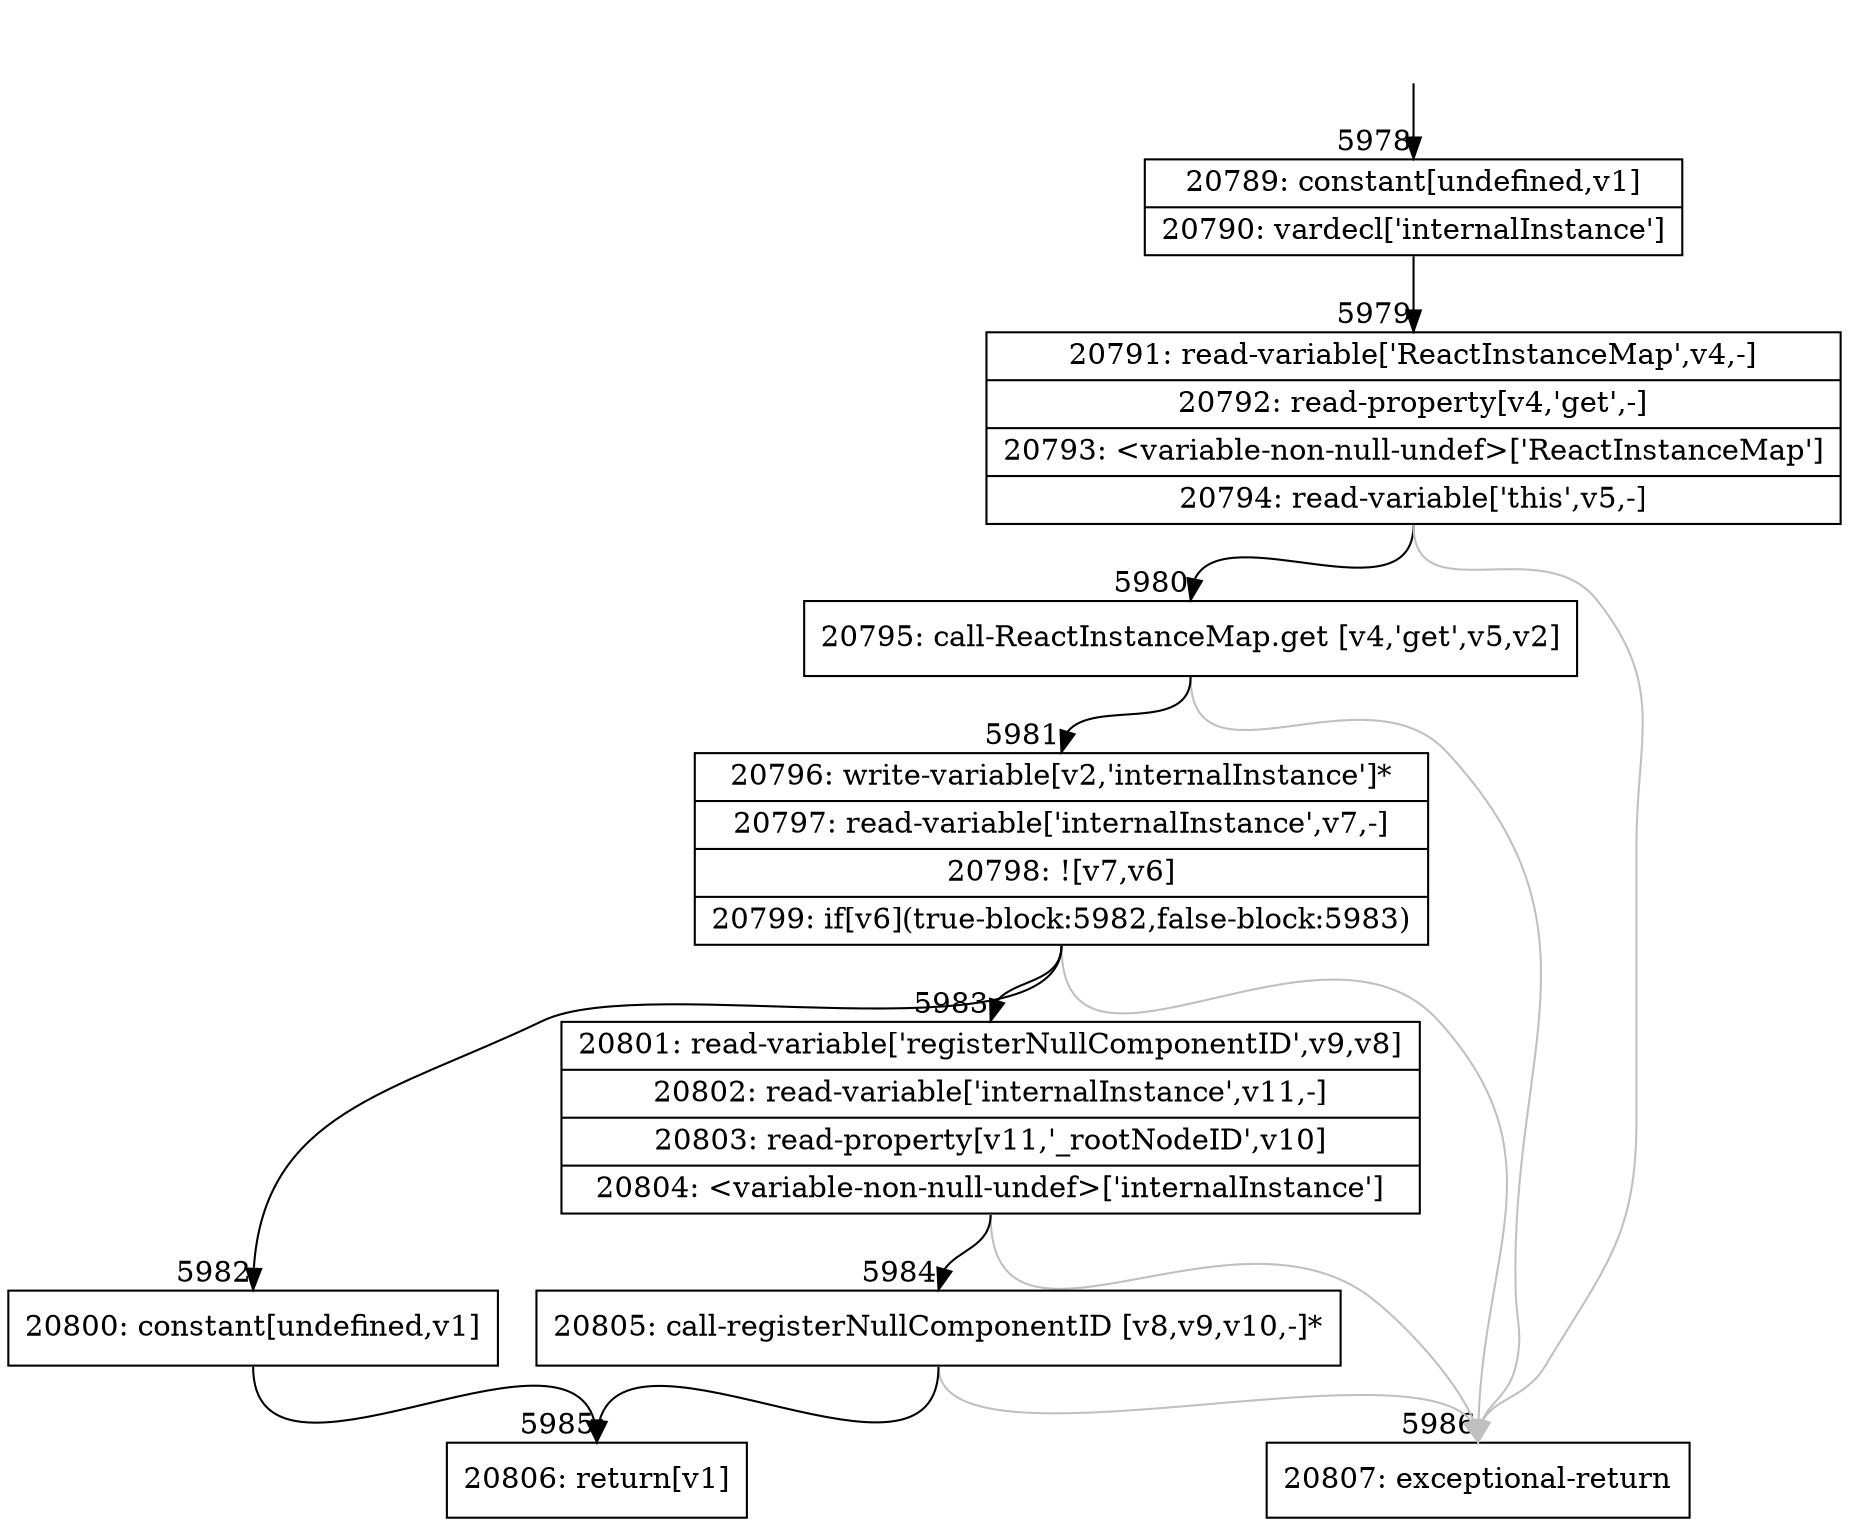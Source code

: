 digraph {
rankdir="TD"
BB_entry401[shape=none,label=""];
BB_entry401 -> BB5978 [tailport=s, headport=n, headlabel="    5978"]
BB5978 [shape=record label="{20789: constant[undefined,v1]|20790: vardecl['internalInstance']}" ] 
BB5978 -> BB5979 [tailport=s, headport=n, headlabel="      5979"]
BB5979 [shape=record label="{20791: read-variable['ReactInstanceMap',v4,-]|20792: read-property[v4,'get',-]|20793: \<variable-non-null-undef\>['ReactInstanceMap']|20794: read-variable['this',v5,-]}" ] 
BB5979 -> BB5980 [tailport=s, headport=n, headlabel="      5980"]
BB5979 -> BB5986 [tailport=s, headport=n, color=gray, headlabel="      5986"]
BB5980 [shape=record label="{20795: call-ReactInstanceMap.get [v4,'get',v5,v2]}" ] 
BB5980 -> BB5981 [tailport=s, headport=n, headlabel="      5981"]
BB5980 -> BB5986 [tailport=s, headport=n, color=gray]
BB5981 [shape=record label="{20796: write-variable[v2,'internalInstance']*|20797: read-variable['internalInstance',v7,-]|20798: ![v7,v6]|20799: if[v6](true-block:5982,false-block:5983)}" ] 
BB5981 -> BB5982 [tailport=s, headport=n, headlabel="      5982"]
BB5981 -> BB5983 [tailport=s, headport=n, headlabel="      5983"]
BB5981 -> BB5986 [tailport=s, headport=n, color=gray]
BB5982 [shape=record label="{20800: constant[undefined,v1]}" ] 
BB5982 -> BB5985 [tailport=s, headport=n, headlabel="      5985"]
BB5983 [shape=record label="{20801: read-variable['registerNullComponentID',v9,v8]|20802: read-variable['internalInstance',v11,-]|20803: read-property[v11,'_rootNodeID',v10]|20804: \<variable-non-null-undef\>['internalInstance']}" ] 
BB5983 -> BB5984 [tailport=s, headport=n, headlabel="      5984"]
BB5983 -> BB5986 [tailport=s, headport=n, color=gray]
BB5984 [shape=record label="{20805: call-registerNullComponentID [v8,v9,v10,-]*}" ] 
BB5984 -> BB5985 [tailport=s, headport=n]
BB5984 -> BB5986 [tailport=s, headport=n, color=gray]
BB5985 [shape=record label="{20806: return[v1]}" ] 
BB5986 [shape=record label="{20807: exceptional-return}" ] 
//#$~ 10608
}
